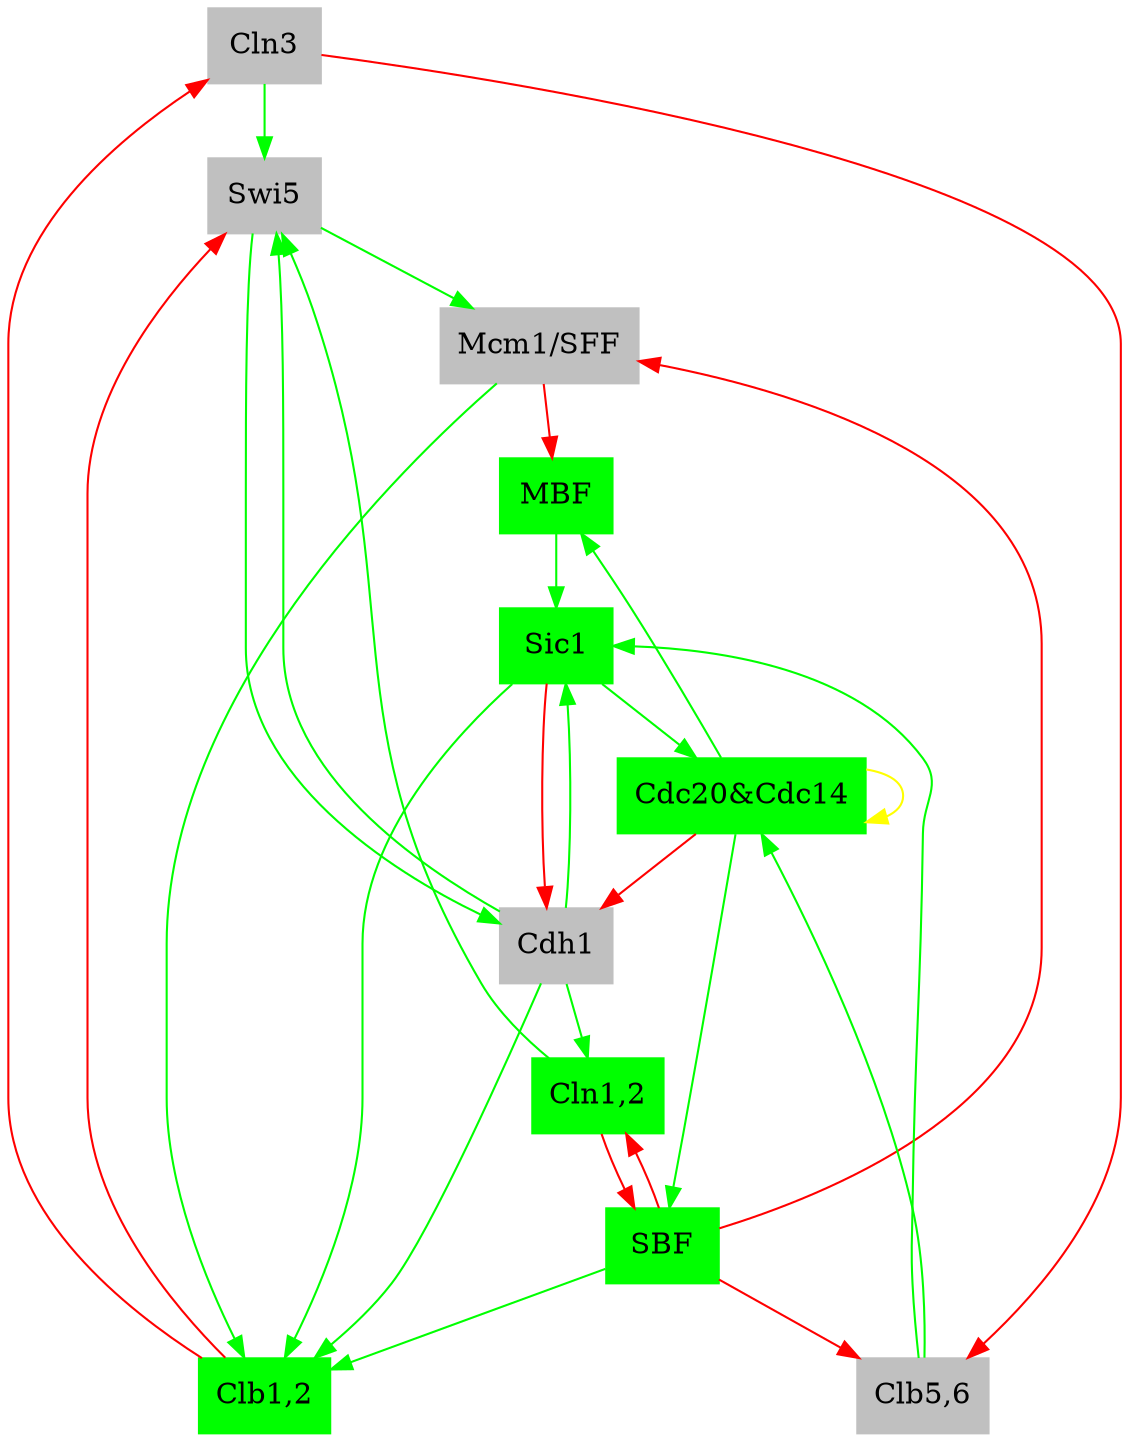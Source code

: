 digraph 01100010110  {
"Cln3" [shape=box, color=gray, style=filled];
	edge [color=red]; 
	"Clb1,2" -> "Cln3";
"MBF" [shape=box, color=green, style=filled];
	edge [color=green]; 
	"Cdc20&Cdc14" -> "MBF";
	edge [color=red]; 
	"Mcm1/SFF" -> "MBF";
"SBF" [shape=box, color=green, style=filled];
	edge [color=green]; 
	"Cdc20&Cdc14" -> "SBF";
	edge [color=red]; 
	"Cln1,2" -> "SBF";
"Cln1,2" [shape=box, color=green, style=filled];
	edge [color=green]; 
	"Cdh1" -> "Cln1,2";
	edge [color=red]; 
	"SBF" -> "Cln1,2";
"Cdh1" [shape=box, color=gray, style=filled];
	edge [color=green]; 
	"Swi5" -> "Cdh1";
	edge [color=red]; 
	"Cdc20&Cdc14" -> "Cdh1";
	"Sic1" -> "Cdh1";
"Swi5" [shape=box, color=gray, style=filled];
	edge [color=green]; 
	"Cdh1" -> "Swi5";
	"Cln1,2" -> "Swi5";
	"Cln3" -> "Swi5";
	edge [color=red]; 
	"Clb1,2" -> "Swi5";
"Cdc20&Cdc14" [shape=box, color=green, style=filled];
	edge [color=yellow]; 
	"Cdc20&Cdc14" -> "Cdc20&Cdc14";
	edge [color=green]; 
	"Clb5,6" -> "Cdc20&Cdc14";
	"Sic1" -> "Cdc20&Cdc14";
"Clb5,6" [shape=box, color=gray, style=filled];
	edge [color=red]; 
	"Cln3" -> "Clb5,6";
	"SBF" -> "Clb5,6";
"Sic1" [shape=box, color=green, style=filled];
	edge [color=green]; 
	"Cdh1" -> "Sic1";
	"Clb5,6" -> "Sic1";
	"MBF" -> "Sic1";
"Clb1,2" [shape=box, color=green, style=filled];
	edge [color=green]; 
	"Cdh1" -> "Clb1,2";
	"Mcm1/SFF" -> "Clb1,2";
	"SBF" -> "Clb1,2";
	"Sic1" -> "Clb1,2";
"Mcm1/SFF" [shape=box, color=gray, style=filled];
	edge [color=green]; 
	"Swi5" -> "Mcm1/SFF";
	edge [color=red]; 
	"SBF" -> "Mcm1/SFF";

}

